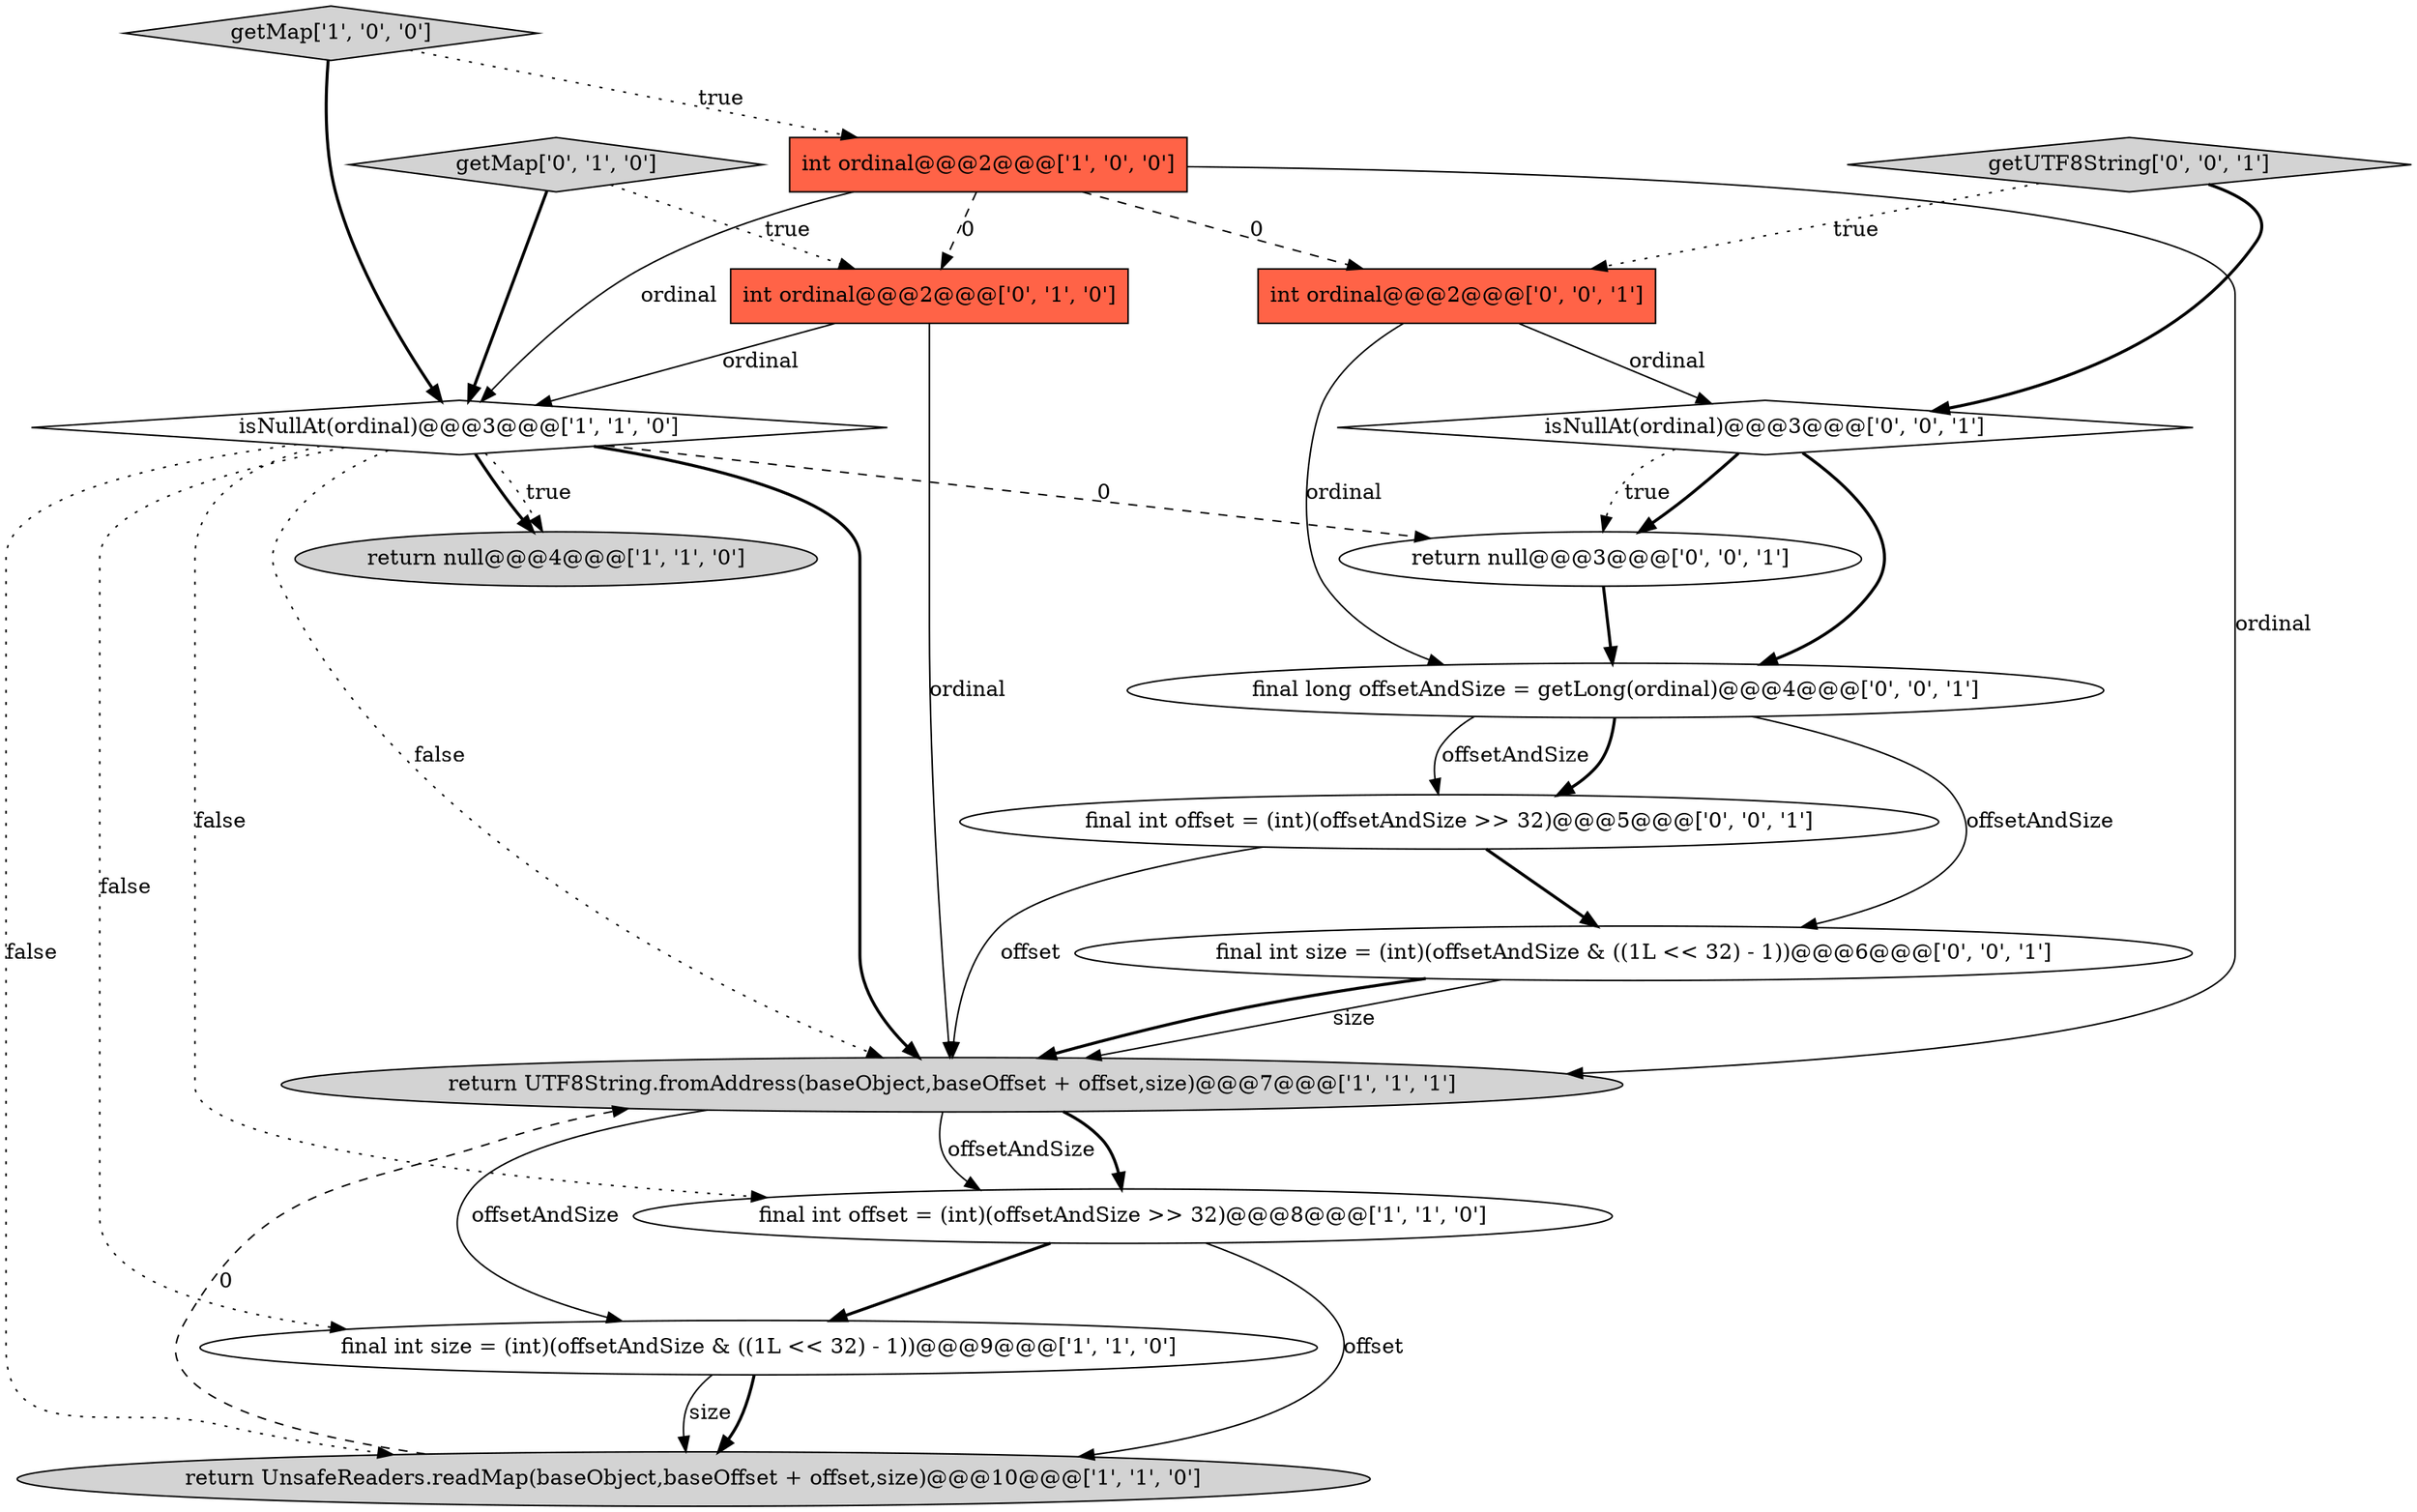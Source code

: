 digraph {
0 [style = filled, label = "isNullAt(ordinal)@@@3@@@['1', '1', '0']", fillcolor = white, shape = diamond image = "AAA0AAABBB1BBB"];
1 [style = filled, label = "return UTF8String.fromAddress(baseObject,baseOffset + offset,size)@@@7@@@['1', '1', '1']", fillcolor = lightgray, shape = ellipse image = "AAA0AAABBB1BBB"];
9 [style = filled, label = "int ordinal@@@2@@@['0', '1', '0']", fillcolor = tomato, shape = box image = "AAA1AAABBB2BBB"];
5 [style = filled, label = "getMap['1', '0', '0']", fillcolor = lightgray, shape = diamond image = "AAA0AAABBB1BBB"];
3 [style = filled, label = "final int offset = (int)(offsetAndSize >> 32)@@@8@@@['1', '1', '0']", fillcolor = white, shape = ellipse image = "AAA0AAABBB1BBB"];
8 [style = filled, label = "getMap['0', '1', '0']", fillcolor = lightgray, shape = diamond image = "AAA0AAABBB2BBB"];
7 [style = filled, label = "return UnsafeReaders.readMap(baseObject,baseOffset + offset,size)@@@10@@@['1', '1', '0']", fillcolor = lightgray, shape = ellipse image = "AAA0AAABBB1BBB"];
11 [style = filled, label = "isNullAt(ordinal)@@@3@@@['0', '0', '1']", fillcolor = white, shape = diamond image = "AAA0AAABBB3BBB"];
14 [style = filled, label = "return null@@@3@@@['0', '0', '1']", fillcolor = white, shape = ellipse image = "AAA0AAABBB3BBB"];
15 [style = filled, label = "getUTF8String['0', '0', '1']", fillcolor = lightgray, shape = diamond image = "AAA0AAABBB3BBB"];
4 [style = filled, label = "final int size = (int)(offsetAndSize & ((1L << 32) - 1))@@@9@@@['1', '1', '0']", fillcolor = white, shape = ellipse image = "AAA0AAABBB1BBB"];
13 [style = filled, label = "final long offsetAndSize = getLong(ordinal)@@@4@@@['0', '0', '1']", fillcolor = white, shape = ellipse image = "AAA0AAABBB3BBB"];
16 [style = filled, label = "final int size = (int)(offsetAndSize & ((1L << 32) - 1))@@@6@@@['0', '0', '1']", fillcolor = white, shape = ellipse image = "AAA0AAABBB3BBB"];
12 [style = filled, label = "int ordinal@@@2@@@['0', '0', '1']", fillcolor = tomato, shape = box image = "AAA0AAABBB3BBB"];
10 [style = filled, label = "final int offset = (int)(offsetAndSize >> 32)@@@5@@@['0', '0', '1']", fillcolor = white, shape = ellipse image = "AAA0AAABBB3BBB"];
6 [style = filled, label = "int ordinal@@@2@@@['1', '0', '0']", fillcolor = tomato, shape = box image = "AAA1AAABBB1BBB"];
2 [style = filled, label = "return null@@@4@@@['1', '1', '0']", fillcolor = lightgray, shape = ellipse image = "AAA0AAABBB1BBB"];
13->10 [style = bold, label=""];
9->0 [style = solid, label="ordinal"];
11->14 [style = bold, label=""];
7->1 [style = dashed, label="0"];
13->10 [style = solid, label="offsetAndSize"];
6->0 [style = solid, label="ordinal"];
16->1 [style = solid, label="size"];
0->2 [style = bold, label=""];
6->9 [style = dashed, label="0"];
11->14 [style = dotted, label="true"];
1->3 [style = bold, label=""];
0->4 [style = dotted, label="false"];
5->6 [style = dotted, label="true"];
0->1 [style = dotted, label="false"];
9->1 [style = solid, label="ordinal"];
3->4 [style = bold, label=""];
4->7 [style = bold, label=""];
1->3 [style = solid, label="offsetAndSize"];
6->12 [style = dashed, label="0"];
8->0 [style = bold, label=""];
0->14 [style = dashed, label="0"];
15->11 [style = bold, label=""];
10->16 [style = bold, label=""];
5->0 [style = bold, label=""];
0->3 [style = dotted, label="false"];
16->1 [style = bold, label=""];
12->13 [style = solid, label="ordinal"];
0->1 [style = bold, label=""];
0->7 [style = dotted, label="false"];
11->13 [style = bold, label=""];
10->1 [style = solid, label="offset"];
13->16 [style = solid, label="offsetAndSize"];
1->4 [style = solid, label="offsetAndSize"];
12->11 [style = solid, label="ordinal"];
15->12 [style = dotted, label="true"];
8->9 [style = dotted, label="true"];
0->2 [style = dotted, label="true"];
14->13 [style = bold, label=""];
3->7 [style = solid, label="offset"];
4->7 [style = solid, label="size"];
6->1 [style = solid, label="ordinal"];
}
